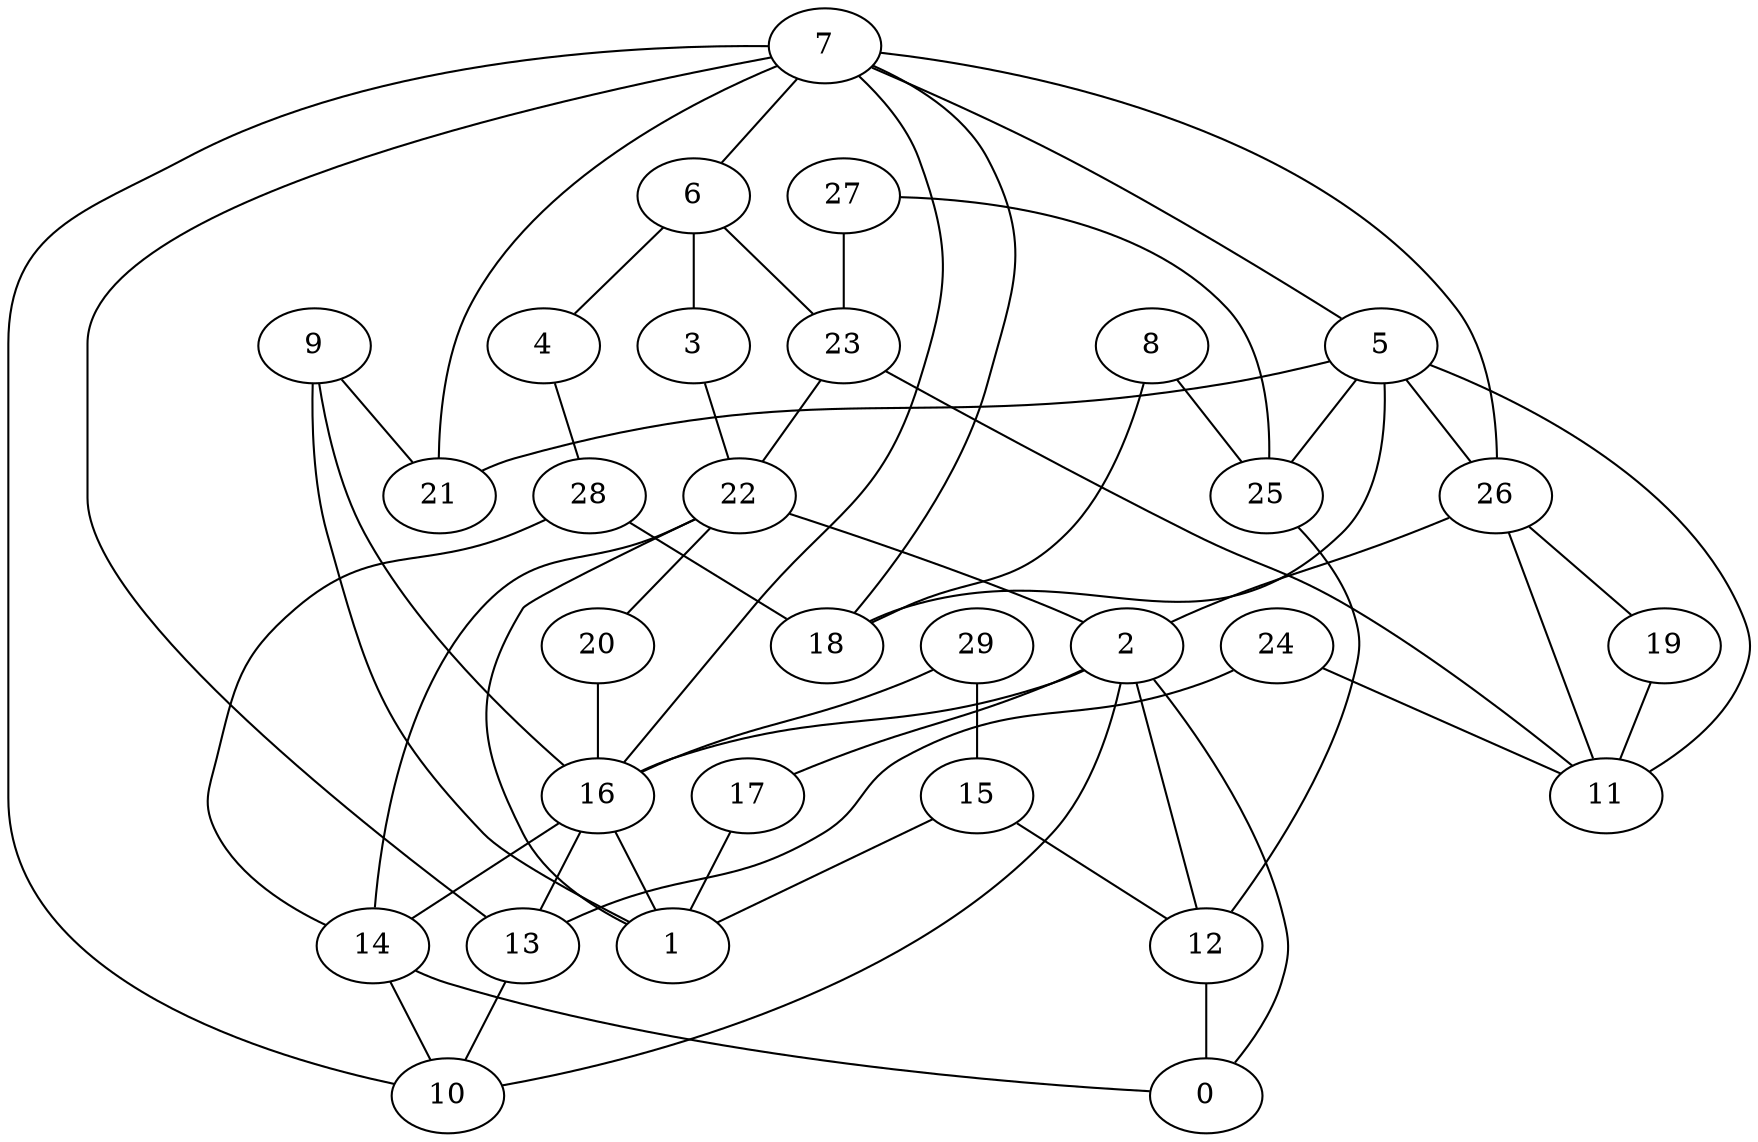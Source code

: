 digraph GG_graph {

subgraph G_graph {
edge [color = black]
"26" -> "11" [dir = none]
"26" -> "19" [dir = none]
"26" -> "2" [dir = none]
"14" -> "0" [dir = none]
"14" -> "10" [dir = none]
"28" -> "18" [dir = none]
"28" -> "14" [dir = none]
"9" -> "1" [dir = none]
"9" -> "21" [dir = none]
"9" -> "16" [dir = none]
"22" -> "14" [dir = none]
"22" -> "20" [dir = none]
"22" -> "2" [dir = none]
"22" -> "1" [dir = none]
"17" -> "1" [dir = none]
"16" -> "13" [dir = none]
"16" -> "14" [dir = none]
"16" -> "1" [dir = none]
"7" -> "6" [dir = none]
"7" -> "10" [dir = none]
"7" -> "21" [dir = none]
"7" -> "16" [dir = none]
"7" -> "18" [dir = none]
"7" -> "5" [dir = none]
"7" -> "13" [dir = none]
"7" -> "26" [dir = none]
"27" -> "23" [dir = none]
"27" -> "25" [dir = none]
"15" -> "12" [dir = none]
"15" -> "1" [dir = none]
"29" -> "15" [dir = none]
"29" -> "16" [dir = none]
"13" -> "10" [dir = none]
"20" -> "16" [dir = none]
"8" -> "25" [dir = none]
"8" -> "18" [dir = none]
"5" -> "26" [dir = none]
"5" -> "18" [dir = none]
"5" -> "21" [dir = none]
"5" -> "11" [dir = none]
"5" -> "25" [dir = none]
"23" -> "22" [dir = none]
"23" -> "11" [dir = none]
"19" -> "11" [dir = none]
"3" -> "22" [dir = none]
"6" -> "4" [dir = none]
"6" -> "3" [dir = none]
"6" -> "23" [dir = none]
"24" -> "13" [dir = none]
"24" -> "11" [dir = none]
"4" -> "28" [dir = none]
"12" -> "0" [dir = none]
"25" -> "12" [dir = none]
"2" -> "17" [dir = none]
"2" -> "12" [dir = none]
"2" -> "0" [dir = none]
"2" -> "10" [dir = none]
"2" -> "16" [dir = none]
}

}
